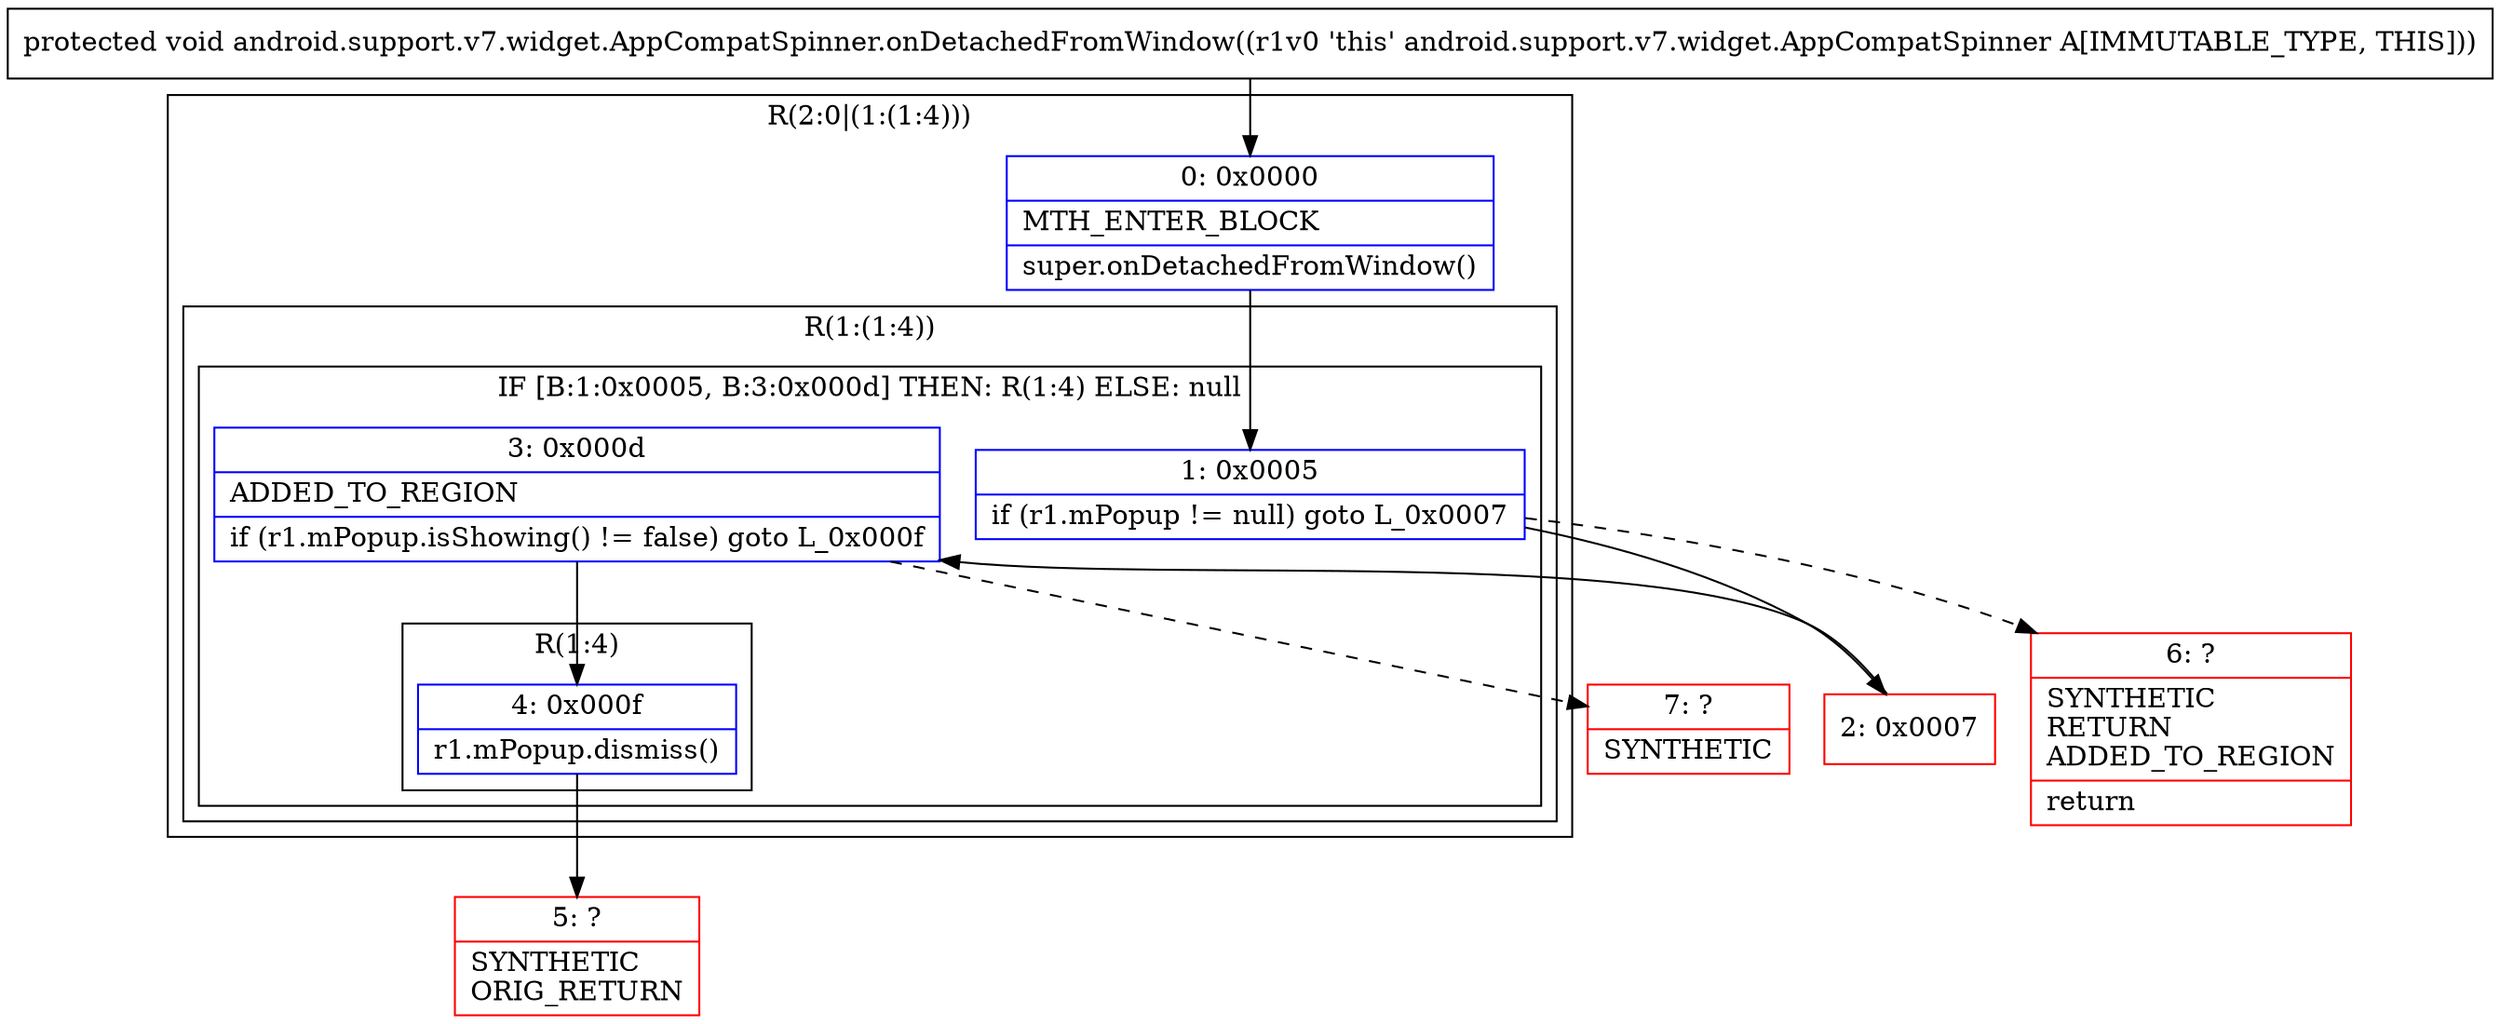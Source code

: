 digraph "CFG forandroid.support.v7.widget.AppCompatSpinner.onDetachedFromWindow()V" {
subgraph cluster_Region_1476022095 {
label = "R(2:0|(1:(1:4)))";
node [shape=record,color=blue];
Node_0 [shape=record,label="{0\:\ 0x0000|MTH_ENTER_BLOCK\l|super.onDetachedFromWindow()\l}"];
subgraph cluster_Region_719343906 {
label = "R(1:(1:4))";
node [shape=record,color=blue];
subgraph cluster_IfRegion_570494428 {
label = "IF [B:1:0x0005, B:3:0x000d] THEN: R(1:4) ELSE: null";
node [shape=record,color=blue];
Node_1 [shape=record,label="{1\:\ 0x0005|if (r1.mPopup != null) goto L_0x0007\l}"];
Node_3 [shape=record,label="{3\:\ 0x000d|ADDED_TO_REGION\l|if (r1.mPopup.isShowing() != false) goto L_0x000f\l}"];
subgraph cluster_Region_287744921 {
label = "R(1:4)";
node [shape=record,color=blue];
Node_4 [shape=record,label="{4\:\ 0x000f|r1.mPopup.dismiss()\l}"];
}
}
}
}
Node_2 [shape=record,color=red,label="{2\:\ 0x0007}"];
Node_5 [shape=record,color=red,label="{5\:\ ?|SYNTHETIC\lORIG_RETURN\l}"];
Node_6 [shape=record,color=red,label="{6\:\ ?|SYNTHETIC\lRETURN\lADDED_TO_REGION\l|return\l}"];
Node_7 [shape=record,color=red,label="{7\:\ ?|SYNTHETIC\l}"];
MethodNode[shape=record,label="{protected void android.support.v7.widget.AppCompatSpinner.onDetachedFromWindow((r1v0 'this' android.support.v7.widget.AppCompatSpinner A[IMMUTABLE_TYPE, THIS])) }"];
MethodNode -> Node_0;
Node_0 -> Node_1;
Node_1 -> Node_2;
Node_1 -> Node_6[style=dashed];
Node_3 -> Node_4;
Node_3 -> Node_7[style=dashed];
Node_4 -> Node_5;
Node_2 -> Node_3;
}


